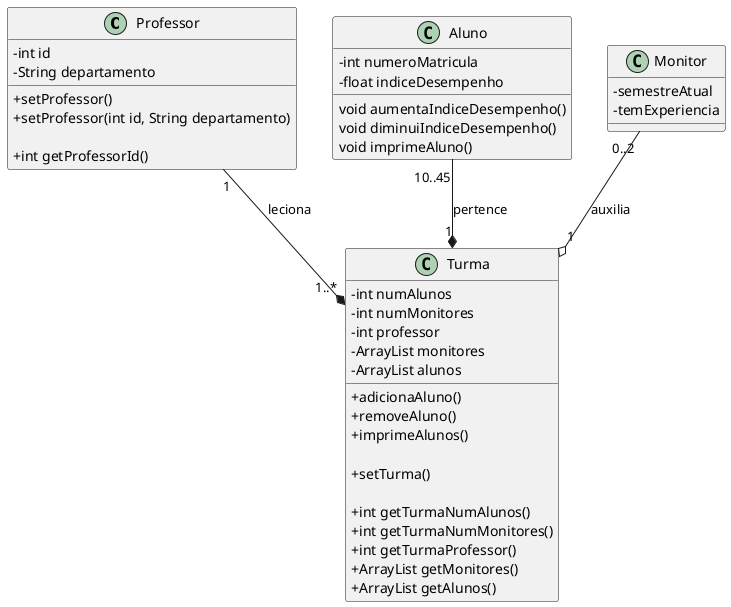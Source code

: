 
@startuml
skinparam classAttributeIconSize 0
skinparam sequenceMessageAlign left
class Professor{
  -int id
  -String departamento


  +setProfessor()
  +setProfessor(int id, String departamento)

  +int getProfessorId()


}

class Turma{
  -int numAlunos
  -int numMonitores
  -int professor
  -ArrayList monitores
  -ArrayList alunos

  +adicionaAluno()
  +removeAluno()
  +imprimeAlunos()
  
  +setTurma()

  +int getTurmaNumAlunos()
  +int getTurmaNumMonitores()
  +int getTurmaProfessor()
  +ArrayList getMonitores()
  +ArrayList getAlunos()

}

class Aluno{
  -int numeroMatricula
  -float indiceDesempenho


  void aumentaIndiceDesempenho()
  void diminuiIndiceDesempenho()
  void imprimeAluno()

}

class Monitor {
  -semestreAtual
  -temExperiencia


}

Professor "1"--* "1..*"Turma : leciona

Aluno "10..45"--* "1"Turma : pertence

Monitor "0..2" --o "1" Turma : auxilia


@enduml

